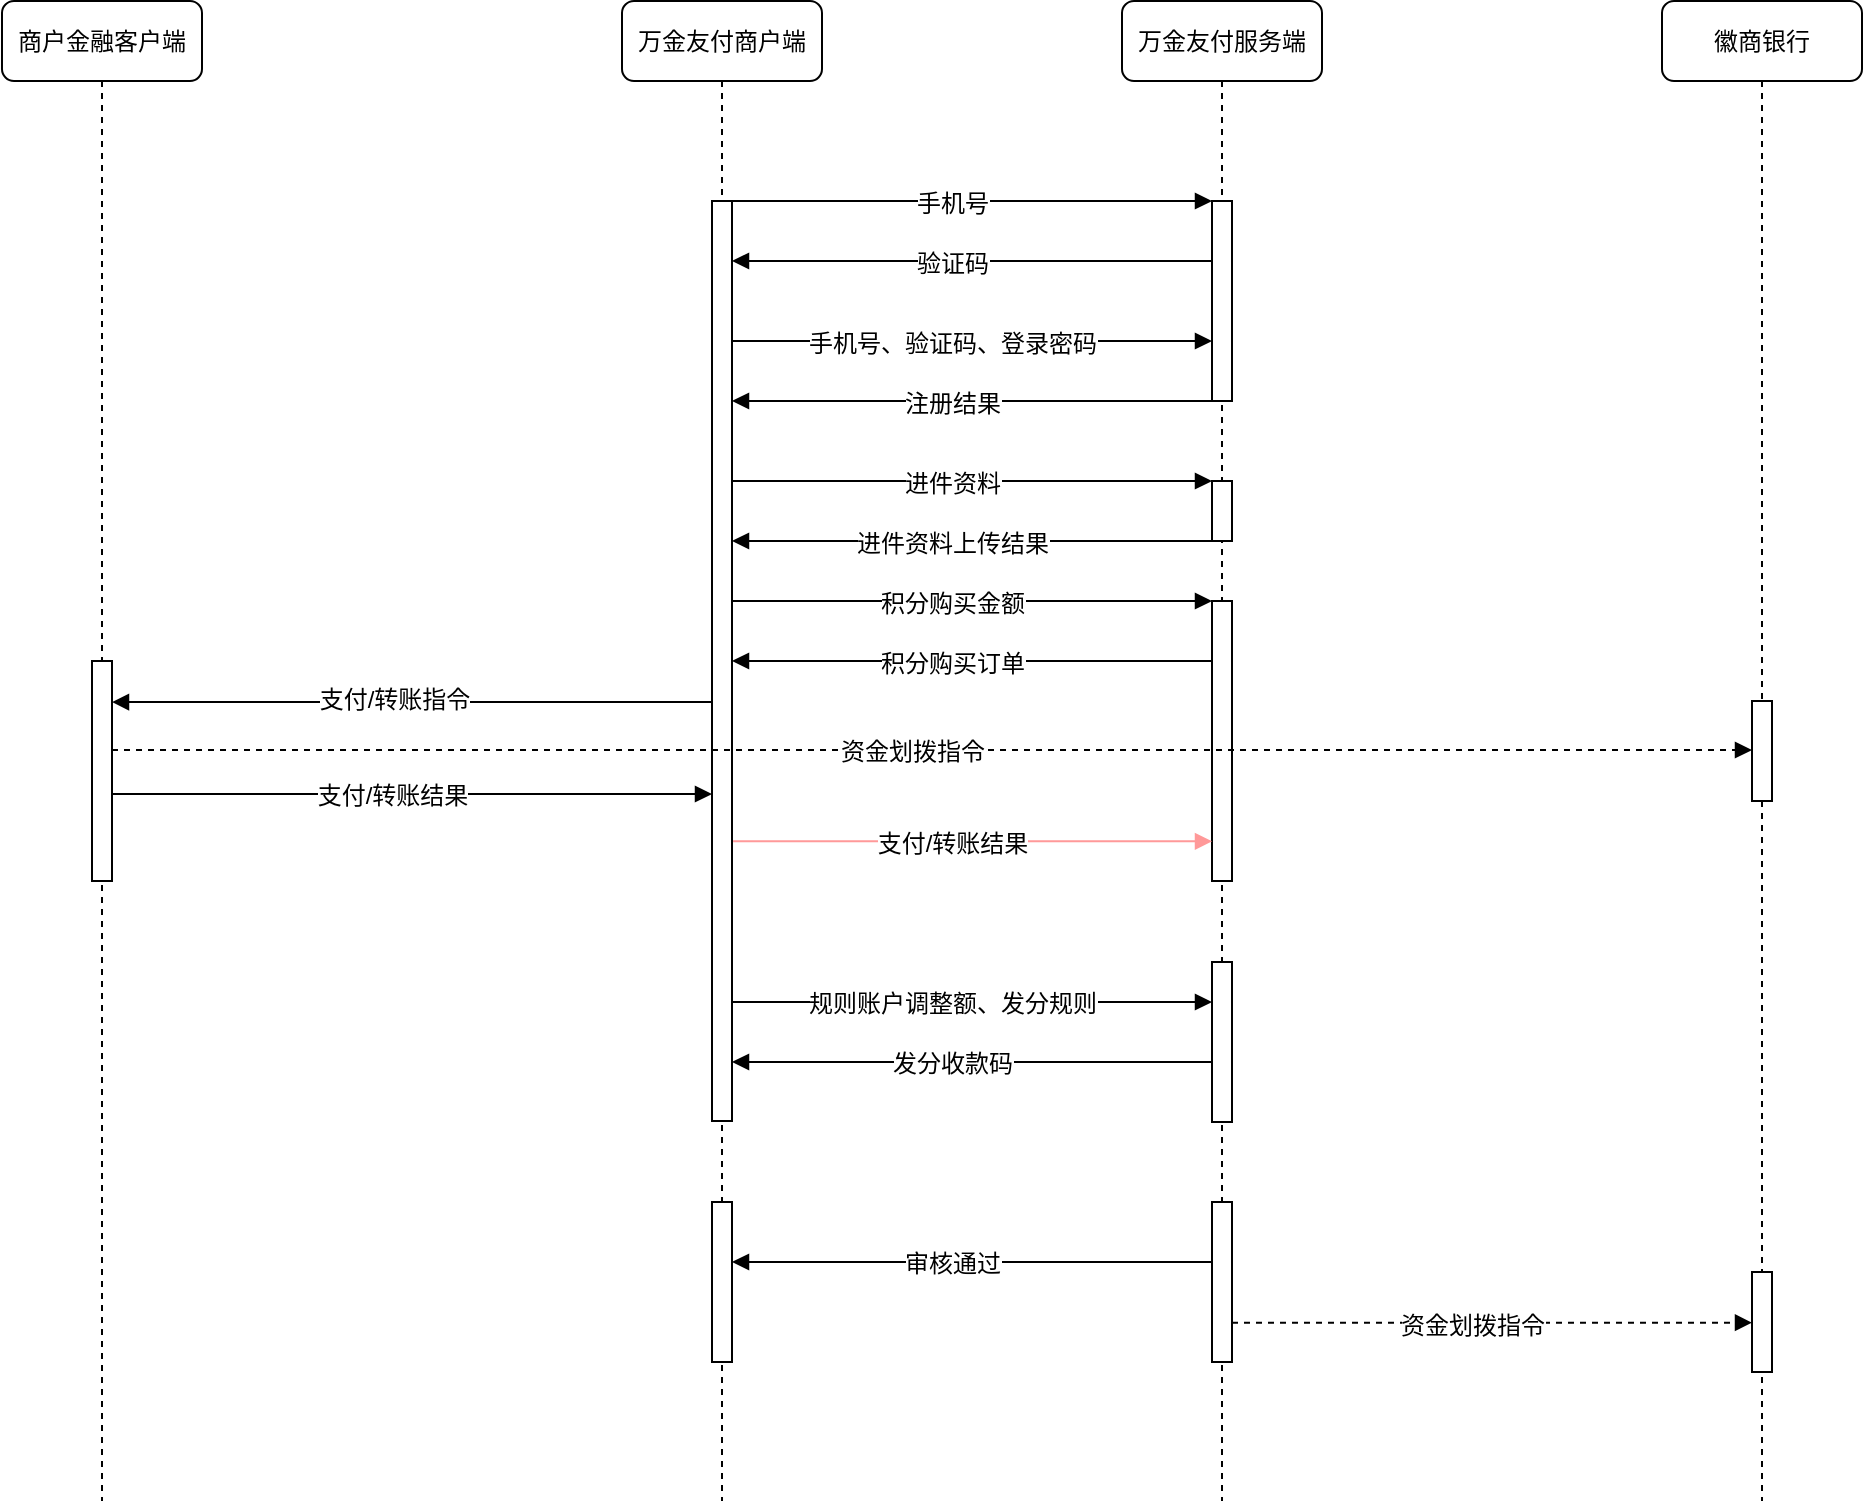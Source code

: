 <mxfile version="12.3.1" type="github" pages="4">
  <diagram name="场景1-商户开通并购分" id="13e1069c-82ec-6db2-03f1-153e76fe0fe0">
    <mxGraphModel dx="981" dy="551" grid="1" gridSize="10" guides="1" tooltips="1" connect="1" arrows="1" fold="1" page="1" pageScale="1" pageWidth="1100" pageHeight="850" background="#ffffff" math="0" shadow="0">
      <root>
        <mxCell id="0"/>
        <mxCell id="1" parent="0"/>
        <mxCell id="j2OvNHGagt8v_oBAiXTB-7" value="" style="html=1;verticalAlign=bottom;endArrow=none;entryX=0;entryY=0;labelBackgroundColor=none;fontFamily=Verdana;fontSize=12;elbow=vertical;startArrow=block;startFill=1;endFill=0;" edge="1" parent="1">
          <mxGeometry relative="1" as="geometry">
            <mxPoint x="475" y="179.5" as="sourcePoint"/>
            <mxPoint x="715" y="179.5" as="targetPoint"/>
          </mxGeometry>
        </mxCell>
        <mxCell id="j2OvNHGagt8v_oBAiXTB-8" value="验证码" style="text;html=1;align=center;verticalAlign=middle;resizable=0;points=[];;labelBackgroundColor=#ffffff;" vertex="1" connectable="0" parent="j2OvNHGagt8v_oBAiXTB-7">
          <mxGeometry y="-10" relative="1" as="geometry">
            <mxPoint x="-10" y="-9" as="offset"/>
          </mxGeometry>
        </mxCell>
        <mxCell id="7baba1c4bc27f4b0-2" value="万金友付服务端" style="shape=umlLifeline;perimeter=lifelinePerimeter;whiteSpace=wrap;html=1;container=1;collapsible=0;recursiveResize=0;outlineConnect=0;rounded=1;shadow=0;comic=0;labelBackgroundColor=none;strokeWidth=1;fontFamily=Verdana;fontSize=12;align=center;" parent="1" vertex="1">
          <mxGeometry x="670" y="49.5" width="100" height="750" as="geometry"/>
        </mxCell>
        <mxCell id="7baba1c4bc27f4b0-10" value="" style="html=1;points=[];perimeter=orthogonalPerimeter;rounded=0;shadow=0;comic=0;labelBackgroundColor=none;strokeWidth=1;fontFamily=Verdana;fontSize=12;align=center;" parent="7baba1c4bc27f4b0-2" vertex="1">
          <mxGeometry x="45" y="100" width="10" height="100" as="geometry"/>
        </mxCell>
        <mxCell id="j2OvNHGagt8v_oBAiXTB-23" value="" style="html=1;points=[];perimeter=orthogonalPerimeter;rounded=0;shadow=0;comic=0;labelBackgroundColor=none;strokeWidth=1;fontFamily=Verdana;fontSize=12;align=center;" vertex="1" parent="7baba1c4bc27f4b0-2">
          <mxGeometry x="45" y="300" width="10" height="140" as="geometry"/>
        </mxCell>
        <mxCell id="j2OvNHGagt8v_oBAiXTB-43" value="" style="html=1;points=[];perimeter=orthogonalPerimeter;rounded=0;shadow=0;comic=0;labelBackgroundColor=none;strokeWidth=1;fontFamily=Verdana;fontSize=12;align=center;" vertex="1" parent="7baba1c4bc27f4b0-2">
          <mxGeometry x="45" y="480.5" width="10" height="80" as="geometry"/>
        </mxCell>
        <mxCell id="7baba1c4bc27f4b0-8" value="万金友付商户端" style="shape=umlLifeline;perimeter=lifelinePerimeter;whiteSpace=wrap;html=1;container=1;collapsible=0;recursiveResize=0;outlineConnect=0;rounded=1;shadow=0;comic=0;labelBackgroundColor=none;strokeWidth=1;fontFamily=Verdana;fontSize=12;align=center;" parent="1" vertex="1">
          <mxGeometry x="420" y="49.5" width="100" height="750" as="geometry"/>
        </mxCell>
        <mxCell id="7baba1c4bc27f4b0-9" value="" style="html=1;points=[];perimeter=orthogonalPerimeter;rounded=0;shadow=0;comic=0;labelBackgroundColor=none;strokeWidth=1;fontFamily=Verdana;fontSize=12;align=center;" parent="7baba1c4bc27f4b0-8" vertex="1">
          <mxGeometry x="45" y="100" width="10" height="460" as="geometry"/>
        </mxCell>
        <mxCell id="7baba1c4bc27f4b0-11" value="" style="html=1;verticalAlign=bottom;endArrow=block;entryX=0;entryY=0;labelBackgroundColor=none;fontFamily=Verdana;fontSize=12;elbow=vertical;" parent="1" source="7baba1c4bc27f4b0-9" target="7baba1c4bc27f4b0-10" edge="1">
          <mxGeometry relative="1" as="geometry">
            <mxPoint x="540" y="159.5" as="sourcePoint"/>
          </mxGeometry>
        </mxCell>
        <mxCell id="j2OvNHGagt8v_oBAiXTB-1" value="手机号" style="text;html=1;align=center;verticalAlign=middle;resizable=0;points=[];;labelBackgroundColor=#ffffff;" vertex="1" connectable="0" parent="7baba1c4bc27f4b0-11">
          <mxGeometry y="-10" relative="1" as="geometry">
            <mxPoint x="-10" y="-9" as="offset"/>
          </mxGeometry>
        </mxCell>
        <mxCell id="j2OvNHGagt8v_oBAiXTB-10" value="" style="html=1;verticalAlign=bottom;endArrow=none;entryX=0;entryY=0;labelBackgroundColor=none;fontFamily=Verdana;fontSize=12;elbow=vertical;startArrow=block;startFill=1;endFill=0;" edge="1" parent="1">
          <mxGeometry relative="1" as="geometry">
            <mxPoint x="475" y="249.5" as="sourcePoint"/>
            <mxPoint x="715" y="249.5" as="targetPoint"/>
          </mxGeometry>
        </mxCell>
        <mxCell id="j2OvNHGagt8v_oBAiXTB-11" value="注册结果" style="text;html=1;align=center;verticalAlign=middle;resizable=0;points=[];;labelBackgroundColor=#ffffff;" vertex="1" connectable="0" parent="j2OvNHGagt8v_oBAiXTB-10">
          <mxGeometry y="-10" relative="1" as="geometry">
            <mxPoint x="-10" y="-9" as="offset"/>
          </mxGeometry>
        </mxCell>
        <mxCell id="j2OvNHGagt8v_oBAiXTB-12" value="" style="html=1;verticalAlign=bottom;endArrow=block;entryX=0;entryY=0;labelBackgroundColor=none;fontFamily=Verdana;fontSize=12;elbow=vertical;" edge="1" parent="1">
          <mxGeometry relative="1" as="geometry">
            <mxPoint x="475" y="219.5" as="sourcePoint"/>
            <mxPoint x="715" y="219.5" as="targetPoint"/>
          </mxGeometry>
        </mxCell>
        <mxCell id="j2OvNHGagt8v_oBAiXTB-13" value="手机号、验证码、登录密码" style="text;html=1;align=center;verticalAlign=middle;resizable=0;points=[];;labelBackgroundColor=#ffffff;" vertex="1" connectable="0" parent="j2OvNHGagt8v_oBAiXTB-12">
          <mxGeometry y="-10" relative="1" as="geometry">
            <mxPoint x="-10" y="-9" as="offset"/>
          </mxGeometry>
        </mxCell>
        <mxCell id="j2OvNHGagt8v_oBAiXTB-15" value="" style="html=1;points=[];perimeter=orthogonalPerimeter;rounded=0;shadow=0;comic=0;labelBackgroundColor=none;strokeWidth=1;fontFamily=Verdana;fontSize=12;align=center;" vertex="1" parent="1">
          <mxGeometry x="715" y="289.5" width="10" height="30" as="geometry"/>
        </mxCell>
        <mxCell id="j2OvNHGagt8v_oBAiXTB-18" value="" style="html=1;verticalAlign=bottom;endArrow=none;entryX=0;entryY=0;labelBackgroundColor=none;fontFamily=Verdana;fontSize=12;elbow=vertical;startArrow=block;startFill=1;endFill=0;" edge="1" parent="1">
          <mxGeometry relative="1" as="geometry">
            <mxPoint x="475" y="319.5" as="sourcePoint"/>
            <mxPoint x="715" y="319.5" as="targetPoint"/>
          </mxGeometry>
        </mxCell>
        <mxCell id="j2OvNHGagt8v_oBAiXTB-19" value="进件资料上传结果" style="text;html=1;align=center;verticalAlign=middle;resizable=0;points=[];;labelBackgroundColor=#ffffff;" vertex="1" connectable="0" parent="j2OvNHGagt8v_oBAiXTB-18">
          <mxGeometry y="-10" relative="1" as="geometry">
            <mxPoint x="-10" y="-9" as="offset"/>
          </mxGeometry>
        </mxCell>
        <mxCell id="j2OvNHGagt8v_oBAiXTB-21" value="" style="html=1;verticalAlign=bottom;endArrow=block;entryX=0;entryY=0;labelBackgroundColor=none;fontFamily=Verdana;fontSize=12;elbow=vertical;" edge="1" parent="1">
          <mxGeometry relative="1" as="geometry">
            <mxPoint x="475" y="289.5" as="sourcePoint"/>
            <mxPoint x="715" y="289.5" as="targetPoint"/>
          </mxGeometry>
        </mxCell>
        <mxCell id="j2OvNHGagt8v_oBAiXTB-22" value="进件资料" style="text;html=1;align=center;verticalAlign=middle;resizable=0;points=[];;labelBackgroundColor=#ffffff;" vertex="1" connectable="0" parent="j2OvNHGagt8v_oBAiXTB-21">
          <mxGeometry y="-10" relative="1" as="geometry">
            <mxPoint x="-10" y="-9" as="offset"/>
          </mxGeometry>
        </mxCell>
        <mxCell id="j2OvNHGagt8v_oBAiXTB-24" value="" style="html=1;verticalAlign=bottom;endArrow=block;entryX=0;entryY=0;labelBackgroundColor=none;fontFamily=Verdana;fontSize=12;elbow=vertical;" edge="1" parent="1">
          <mxGeometry relative="1" as="geometry">
            <mxPoint x="475" y="349.5" as="sourcePoint"/>
            <mxPoint x="715" y="349.5" as="targetPoint"/>
          </mxGeometry>
        </mxCell>
        <mxCell id="j2OvNHGagt8v_oBAiXTB-25" value="积分购买金额" style="text;html=1;align=center;verticalAlign=middle;resizable=0;points=[];;labelBackgroundColor=#ffffff;" vertex="1" connectable="0" parent="j2OvNHGagt8v_oBAiXTB-24">
          <mxGeometry y="-10" relative="1" as="geometry">
            <mxPoint x="-10" y="-9" as="offset"/>
          </mxGeometry>
        </mxCell>
        <mxCell id="j2OvNHGagt8v_oBAiXTB-26" value="徽商银行" style="shape=umlLifeline;perimeter=lifelinePerimeter;whiteSpace=wrap;html=1;container=1;collapsible=0;recursiveResize=0;outlineConnect=0;rounded=1;shadow=0;comic=0;labelBackgroundColor=none;strokeWidth=1;fontFamily=Verdana;fontSize=12;align=center;" vertex="1" parent="1">
          <mxGeometry x="940" y="49.5" width="100" height="750" as="geometry"/>
        </mxCell>
        <mxCell id="j2OvNHGagt8v_oBAiXTB-27" value="" style="html=1;points=[];perimeter=orthogonalPerimeter;rounded=0;shadow=0;comic=0;labelBackgroundColor=none;strokeWidth=1;fontFamily=Verdana;fontSize=12;align=center;" vertex="1" parent="j2OvNHGagt8v_oBAiXTB-26">
          <mxGeometry x="45" y="350" width="10" height="50" as="geometry"/>
        </mxCell>
        <mxCell id="j2OvNHGagt8v_oBAiXTB-60" value="" style="html=1;points=[];perimeter=orthogonalPerimeter;rounded=0;shadow=0;comic=0;labelBackgroundColor=none;strokeWidth=1;fontFamily=Verdana;fontSize=12;align=center;" vertex="1" parent="j2OvNHGagt8v_oBAiXTB-26">
          <mxGeometry x="45" y="635.5" width="10" height="50" as="geometry"/>
        </mxCell>
        <mxCell id="j2OvNHGagt8v_oBAiXTB-29" value="商户金融客户端" style="shape=umlLifeline;perimeter=lifelinePerimeter;whiteSpace=wrap;html=1;container=1;collapsible=0;recursiveResize=0;outlineConnect=0;rounded=1;shadow=0;comic=0;labelBackgroundColor=none;strokeWidth=1;fontFamily=Verdana;fontSize=12;align=center;" vertex="1" parent="1">
          <mxGeometry x="110" y="49.5" width="100" height="750" as="geometry"/>
        </mxCell>
        <mxCell id="j2OvNHGagt8v_oBAiXTB-30" value="" style="html=1;points=[];perimeter=orthogonalPerimeter;rounded=0;shadow=0;comic=0;labelBackgroundColor=none;strokeWidth=1;fontFamily=Verdana;fontSize=12;align=center;" vertex="1" parent="j2OvNHGagt8v_oBAiXTB-29">
          <mxGeometry x="45" y="330" width="10" height="110" as="geometry"/>
        </mxCell>
        <mxCell id="j2OvNHGagt8v_oBAiXTB-31" value="" style="html=1;verticalAlign=bottom;endArrow=none;entryX=0;entryY=0;labelBackgroundColor=none;fontFamily=Verdana;fontSize=12;elbow=vertical;startArrow=block;startFill=1;endFill=0;" edge="1" parent="1">
          <mxGeometry relative="1" as="geometry">
            <mxPoint x="475" y="379.5" as="sourcePoint"/>
            <mxPoint x="715" y="379.5" as="targetPoint"/>
          </mxGeometry>
        </mxCell>
        <mxCell id="j2OvNHGagt8v_oBAiXTB-32" value="积分购买订单" style="text;html=1;align=center;verticalAlign=middle;resizable=0;points=[];;labelBackgroundColor=#ffffff;" vertex="1" connectable="0" parent="j2OvNHGagt8v_oBAiXTB-31">
          <mxGeometry y="-10" relative="1" as="geometry">
            <mxPoint x="-10" y="-9" as="offset"/>
          </mxGeometry>
        </mxCell>
        <mxCell id="j2OvNHGagt8v_oBAiXTB-33" value="" style="html=1;verticalAlign=bottom;endArrow=block;labelBackgroundColor=none;fontFamily=Verdana;fontSize=12;elbow=vertical;exitX=0.033;exitY=0.586;exitDx=0;exitDy=0;exitPerimeter=0;" edge="1" parent="1">
          <mxGeometry relative="1" as="geometry">
            <mxPoint x="465.33" y="400.06" as="sourcePoint"/>
            <mxPoint x="165" y="400.06" as="targetPoint"/>
          </mxGeometry>
        </mxCell>
        <mxCell id="j2OvNHGagt8v_oBAiXTB-34" value="支付/转账指令" style="text;html=1;align=center;verticalAlign=middle;resizable=0;points=[];;labelBackgroundColor=#ffffff;" vertex="1" connectable="0" parent="j2OvNHGagt8v_oBAiXTB-33">
          <mxGeometry y="-10" relative="1" as="geometry">
            <mxPoint x="-10" y="9" as="offset"/>
          </mxGeometry>
        </mxCell>
        <mxCell id="j2OvNHGagt8v_oBAiXTB-37" value="" style="html=1;verticalAlign=bottom;endArrow=block;labelBackgroundColor=none;fontFamily=Verdana;fontSize=12;elbow=vertical;" edge="1" parent="1">
          <mxGeometry relative="1" as="geometry">
            <mxPoint x="165" y="446" as="sourcePoint"/>
            <mxPoint x="465" y="446" as="targetPoint"/>
          </mxGeometry>
        </mxCell>
        <mxCell id="j2OvNHGagt8v_oBAiXTB-38" value="支付/转账结果" style="text;html=1;align=center;verticalAlign=middle;resizable=0;points=[];;labelBackgroundColor=#ffffff;" vertex="1" connectable="0" parent="j2OvNHGagt8v_oBAiXTB-37">
          <mxGeometry y="-10" relative="1" as="geometry">
            <mxPoint x="-10" y="-9" as="offset"/>
          </mxGeometry>
        </mxCell>
        <mxCell id="j2OvNHGagt8v_oBAiXTB-41" value="" style="html=1;verticalAlign=bottom;endArrow=block;labelBackgroundColor=none;fontFamily=Verdana;fontSize=12;elbow=vertical;dashed=1;" edge="1" parent="1">
          <mxGeometry relative="1" as="geometry">
            <mxPoint x="165" y="424" as="sourcePoint"/>
            <mxPoint x="985" y="424" as="targetPoint"/>
          </mxGeometry>
        </mxCell>
        <mxCell id="j2OvNHGagt8v_oBAiXTB-42" value="资金划拨指令" style="text;html=1;align=center;verticalAlign=middle;resizable=0;points=[];;labelBackgroundColor=#ffffff;" vertex="1" connectable="0" parent="j2OvNHGagt8v_oBAiXTB-41">
          <mxGeometry y="-10" relative="1" as="geometry">
            <mxPoint x="-10" y="-9" as="offset"/>
          </mxGeometry>
        </mxCell>
        <mxCell id="j2OvNHGagt8v_oBAiXTB-46" value="" style="html=1;verticalAlign=bottom;endArrow=block;entryX=0;entryY=0;labelBackgroundColor=none;fontFamily=Verdana;fontSize=12;elbow=vertical;" edge="1" parent="1">
          <mxGeometry relative="1" as="geometry">
            <mxPoint x="475" y="550" as="sourcePoint"/>
            <mxPoint x="715" y="550" as="targetPoint"/>
          </mxGeometry>
        </mxCell>
        <mxCell id="j2OvNHGagt8v_oBAiXTB-47" value="规则账户调整额、发分规则" style="text;html=1;align=center;verticalAlign=middle;resizable=0;points=[];;labelBackgroundColor=#ffffff;" vertex="1" connectable="0" parent="j2OvNHGagt8v_oBAiXTB-46">
          <mxGeometry y="-10" relative="1" as="geometry">
            <mxPoint x="-10" y="-9" as="offset"/>
          </mxGeometry>
        </mxCell>
        <mxCell id="j2OvNHGagt8v_oBAiXTB-50" value="" style="html=1;verticalAlign=bottom;endArrow=none;entryX=0;entryY=0;labelBackgroundColor=none;fontFamily=Verdana;fontSize=12;elbow=vertical;startArrow=block;startFill=1;endFill=0;" edge="1" parent="1">
          <mxGeometry relative="1" as="geometry">
            <mxPoint x="475" y="580" as="sourcePoint"/>
            <mxPoint x="715" y="580" as="targetPoint"/>
          </mxGeometry>
        </mxCell>
        <mxCell id="j2OvNHGagt8v_oBAiXTB-51" value="发分收款码" style="text;html=1;align=center;verticalAlign=middle;resizable=0;points=[];;labelBackgroundColor=#ffffff;" vertex="1" connectable="0" parent="j2OvNHGagt8v_oBAiXTB-50">
          <mxGeometry y="-10" relative="1" as="geometry">
            <mxPoint x="-10" y="-9" as="offset"/>
          </mxGeometry>
        </mxCell>
        <mxCell id="j2OvNHGagt8v_oBAiXTB-52" value="" style="html=1;points=[];perimeter=orthogonalPerimeter;rounded=0;shadow=0;comic=0;labelBackgroundColor=none;strokeWidth=1;fontFamily=Verdana;fontSize=12;align=center;" vertex="1" parent="1">
          <mxGeometry x="715" y="650" width="10" height="80" as="geometry"/>
        </mxCell>
        <mxCell id="j2OvNHGagt8v_oBAiXTB-53" value="" style="html=1;points=[];perimeter=orthogonalPerimeter;rounded=0;shadow=0;comic=0;labelBackgroundColor=none;strokeWidth=1;fontFamily=Verdana;fontSize=12;align=center;" vertex="1" parent="1">
          <mxGeometry x="465" y="650" width="10" height="80" as="geometry"/>
        </mxCell>
        <mxCell id="j2OvNHGagt8v_oBAiXTB-54" value="" style="html=1;verticalAlign=bottom;endArrow=none;entryX=0;entryY=0;labelBackgroundColor=none;fontFamily=Verdana;fontSize=12;elbow=vertical;startArrow=block;startFill=1;endFill=0;" edge="1" parent="1">
          <mxGeometry relative="1" as="geometry">
            <mxPoint x="475" y="680" as="sourcePoint"/>
            <mxPoint x="715" y="680" as="targetPoint"/>
          </mxGeometry>
        </mxCell>
        <mxCell id="j2OvNHGagt8v_oBAiXTB-55" value="审核通过" style="text;html=1;align=center;verticalAlign=middle;resizable=0;points=[];;labelBackgroundColor=#ffffff;" vertex="1" connectable="0" parent="j2OvNHGagt8v_oBAiXTB-54">
          <mxGeometry y="-10" relative="1" as="geometry">
            <mxPoint x="-10" y="-9" as="offset"/>
          </mxGeometry>
        </mxCell>
        <mxCell id="j2OvNHGagt8v_oBAiXTB-58" value="" style="html=1;verticalAlign=bottom;endArrow=block;labelBackgroundColor=none;fontFamily=Verdana;fontSize=12;elbow=vertical;dashed=1;exitX=1;exitY=0.754;exitDx=0;exitDy=0;exitPerimeter=0;" edge="1" parent="1" source="j2OvNHGagt8v_oBAiXTB-52" target="j2OvNHGagt8v_oBAiXTB-60">
          <mxGeometry relative="1" as="geometry">
            <mxPoint x="740" y="710" as="sourcePoint"/>
            <mxPoint x="980" y="708" as="targetPoint"/>
          </mxGeometry>
        </mxCell>
        <mxCell id="j2OvNHGagt8v_oBAiXTB-59" value="资金划拨指令" style="text;html=1;align=center;verticalAlign=middle;resizable=0;points=[];;labelBackgroundColor=#ffffff;" vertex="1" connectable="0" parent="j2OvNHGagt8v_oBAiXTB-58">
          <mxGeometry y="-10" relative="1" as="geometry">
            <mxPoint x="-10" y="-9" as="offset"/>
          </mxGeometry>
        </mxCell>
        <mxCell id="OCkX2_jEZydKeDyGoaCA-1" value="" style="html=1;verticalAlign=bottom;endArrow=block;labelBackgroundColor=none;fontFamily=Verdana;fontSize=12;elbow=vertical;exitX=1.055;exitY=0.696;exitDx=0;exitDy=0;exitPerimeter=0;strokeColor=#FF9999;" edge="1" parent="1" source="7baba1c4bc27f4b0-9" target="j2OvNHGagt8v_oBAiXTB-23">
          <mxGeometry relative="1" as="geometry">
            <mxPoint x="480" y="470" as="sourcePoint"/>
            <mxPoint x="710" y="470" as="targetPoint"/>
          </mxGeometry>
        </mxCell>
        <mxCell id="OCkX2_jEZydKeDyGoaCA-2" value="支付/转账结果" style="text;html=1;align=center;verticalAlign=middle;resizable=0;points=[];;labelBackgroundColor=#ffffff;" vertex="1" connectable="0" parent="OCkX2_jEZydKeDyGoaCA-1">
          <mxGeometry y="-10" relative="1" as="geometry">
            <mxPoint x="-10" y="-9" as="offset"/>
          </mxGeometry>
        </mxCell>
      </root>
    </mxGraphModel>
  </diagram>
  <diagram id="67HozwTrowGF9J8chNFi" name="场景2-非万金友会员支付">
    <mxGraphModel dx="2500" dy="940" grid="1" gridSize="10" guides="1" tooltips="1" connect="1" arrows="1" fold="1" page="1" pageScale="1" pageWidth="827" pageHeight="1169" math="0" shadow="0">
      <root>
        <mxCell id="POtOXzE_D4GUK6vgggto-0"/>
        <mxCell id="POtOXzE_D4GUK6vgggto-1" parent="POtOXzE_D4GUK6vgggto-0"/>
        <mxCell id="W_6jnHVBBPaOy01iMl-A-6" value="万金友付服务端" style="shape=umlLifeline;perimeter=lifelinePerimeter;whiteSpace=wrap;html=1;container=1;collapsible=0;recursiveResize=0;outlineConnect=0;rounded=1;shadow=0;comic=0;labelBackgroundColor=none;strokeWidth=1;fontFamily=Verdana;fontSize=12;align=center;" vertex="1" parent="POtOXzE_D4GUK6vgggto-1">
          <mxGeometry x="30" y="49.5" width="100" height="750" as="geometry"/>
        </mxCell>
        <mxCell id="W_6jnHVBBPaOy01iMl-A-7" value="" style="html=1;points=[];perimeter=orthogonalPerimeter;rounded=0;shadow=0;comic=0;labelBackgroundColor=none;strokeWidth=1;fontFamily=Verdana;fontSize=12;align=center;" vertex="1" parent="W_6jnHVBBPaOy01iMl-A-6">
          <mxGeometry x="45" y="70.5" width="10" height="70" as="geometry"/>
        </mxCell>
        <mxCell id="W_6jnHVBBPaOy01iMl-A-58" value="" style="html=1;points=[];perimeter=orthogonalPerimeter;rounded=0;shadow=0;comic=0;labelBackgroundColor=none;strokeWidth=1;fontFamily=Verdana;fontSize=12;align=center;" vertex="1" parent="W_6jnHVBBPaOy01iMl-A-6">
          <mxGeometry x="45" y="160.5" width="10" height="90" as="geometry"/>
        </mxCell>
        <mxCell id="W_6jnHVBBPaOy01iMl-A-73" value="" style="html=1;points=[];perimeter=orthogonalPerimeter;rounded=0;shadow=0;comic=0;labelBackgroundColor=none;strokeWidth=1;fontFamily=Verdana;fontSize=12;align=center;" vertex="1" parent="W_6jnHVBBPaOy01iMl-A-6">
          <mxGeometry x="45" y="471" width="10" height="199" as="geometry"/>
        </mxCell>
        <mxCell id="W_6jnHVBBPaOy01iMl-A-21" value="微信服务端" style="shape=umlLifeline;perimeter=lifelinePerimeter;whiteSpace=wrap;html=1;container=1;collapsible=0;recursiveResize=0;outlineConnect=0;rounded=1;shadow=0;comic=0;labelBackgroundColor=none;strokeWidth=1;fontFamily=Verdana;fontSize=12;align=center;" vertex="1" parent="POtOXzE_D4GUK6vgggto-1">
          <mxGeometry x="640" y="49.5" width="100" height="750" as="geometry"/>
        </mxCell>
        <mxCell id="W_6jnHVBBPaOy01iMl-A-47" value="" style="html=1;points=[];perimeter=orthogonalPerimeter;rounded=0;shadow=0;comic=0;labelBackgroundColor=none;strokeWidth=1;fontFamily=Verdana;fontSize=12;align=center;" vertex="1" parent="W_6jnHVBBPaOy01iMl-A-21">
          <mxGeometry x="45" y="100" width="10" height="70" as="geometry"/>
        </mxCell>
        <mxCell id="W_6jnHVBBPaOy01iMl-A-64" value="" style="html=1;points=[];perimeter=orthogonalPerimeter;rounded=0;shadow=0;comic=0;labelBackgroundColor=none;strokeWidth=1;fontFamily=Verdana;fontSize=12;align=center;" vertex="1" parent="W_6jnHVBBPaOy01iMl-A-21">
          <mxGeometry x="45" y="340" width="10" height="170" as="geometry"/>
        </mxCell>
        <mxCell id="W_6jnHVBBPaOy01iMl-A-24" value="微信客户端" style="shape=umlLifeline;perimeter=lifelinePerimeter;whiteSpace=wrap;html=1;container=1;collapsible=0;recursiveResize=0;outlineConnect=0;rounded=1;shadow=0;comic=0;labelBackgroundColor=none;strokeWidth=1;fontFamily=Verdana;fontSize=12;align=center;" vertex="1" parent="POtOXzE_D4GUK6vgggto-1">
          <mxGeometry x="-190" y="49.5" width="100" height="750" as="geometry"/>
        </mxCell>
        <mxCell id="W_6jnHVBBPaOy01iMl-A-25" value="" style="html=1;points=[];perimeter=orthogonalPerimeter;rounded=0;shadow=0;comic=0;labelBackgroundColor=none;strokeWidth=1;fontFamily=Verdana;fontSize=12;align=center;" vertex="1" parent="W_6jnHVBBPaOy01iMl-A-24">
          <mxGeometry x="45" y="140.5" width="10" height="79" as="geometry"/>
        </mxCell>
        <mxCell id="W_6jnHVBBPaOy01iMl-A-63" value="" style="html=1;points=[];perimeter=orthogonalPerimeter;rounded=0;shadow=0;comic=0;labelBackgroundColor=none;strokeWidth=1;fontFamily=Verdana;fontSize=12;align=center;" vertex="1" parent="W_6jnHVBBPaOy01iMl-A-24">
          <mxGeometry x="45" y="341" width="10" height="129" as="geometry"/>
        </mxCell>
        <mxCell id="W_6jnHVBBPaOy01iMl-A-28" value="" style="html=1;verticalAlign=bottom;endArrow=block;labelBackgroundColor=none;fontFamily=Verdana;fontSize=12;elbow=vertical;exitX=1.059;exitY=0.094;exitDx=0;exitDy=0;exitPerimeter=0;" edge="1" parent="POtOXzE_D4GUK6vgggto-1" source="GIU8r86tIvMhfs9YMdke-12" target="W_6jnHVBBPaOy01iMl-A-25">
          <mxGeometry relative="1" as="geometry">
            <mxPoint x="-330" y="210" as="sourcePoint"/>
            <mxPoint x="-20" y="210" as="targetPoint"/>
          </mxGeometry>
        </mxCell>
        <mxCell id="W_6jnHVBBPaOy01iMl-A-29" value="扫描发分收款码&lt;br&gt;在微信浏览器打开支付页面" style="text;html=1;align=center;verticalAlign=middle;resizable=0;points=[];;labelBackgroundColor=#ffffff;" vertex="1" connectable="0" parent="W_6jnHVBBPaOy01iMl-A-28">
          <mxGeometry y="-10" relative="1" as="geometry">
            <mxPoint x="4.5" y="-12" as="offset"/>
          </mxGeometry>
        </mxCell>
        <mxCell id="W_6jnHVBBPaOy01iMl-A-30" value="" style="html=1;verticalAlign=bottom;endArrow=block;labelBackgroundColor=none;fontFamily=Verdana;fontSize=12;elbow=vertical;" edge="1" parent="POtOXzE_D4GUK6vgggto-1" target="W_6jnHVBBPaOy01iMl-A-58">
          <mxGeometry relative="1" as="geometry">
            <mxPoint x="420" y="285" as="sourcePoint"/>
            <mxPoint x="114" y="285" as="targetPoint"/>
          </mxGeometry>
        </mxCell>
        <mxCell id="W_6jnHVBBPaOy01iMl-A-31" value="OpenId /&amp;nbsp;社区码" style="text;html=1;align=center;verticalAlign=middle;resizable=0;points=[];;labelBackgroundColor=#ffffff;" vertex="1" connectable="0" parent="W_6jnHVBBPaOy01iMl-A-30">
          <mxGeometry y="-10" relative="1" as="geometry">
            <mxPoint x="-7" y="5" as="offset"/>
          </mxGeometry>
        </mxCell>
        <mxCell id="W_6jnHVBBPaOy01iMl-A-59" value="" style="html=1;verticalAlign=bottom;endArrow=block;labelBackgroundColor=none;fontFamily=Verdana;fontSize=12;elbow=vertical;entryX=0.92;entryY=0.017;entryDx=0;entryDy=0;entryPerimeter=0;" edge="1" parent="POtOXzE_D4GUK6vgggto-1" source="W_6jnHVBBPaOy01iMl-A-7" target="GIU8r86tIvMhfs9YMdke-12">
          <mxGeometry relative="1" as="geometry">
            <mxPoint x="70" y="160" as="sourcePoint"/>
            <mxPoint x="-330" y="160" as="targetPoint"/>
          </mxGeometry>
        </mxCell>
        <mxCell id="W_6jnHVBBPaOy01iMl-A-60" value="生成商户收款码，商户展示给用户" style="text;html=1;align=center;verticalAlign=middle;resizable=0;points=[];;labelBackgroundColor=#ffffff;" vertex="1" connectable="0" parent="W_6jnHVBBPaOy01iMl-A-59">
          <mxGeometry y="-10" relative="1" as="geometry">
            <mxPoint x="-10" y="9" as="offset"/>
          </mxGeometry>
        </mxCell>
        <mxCell id="W_6jnHVBBPaOy01iMl-A-65" value="" style="html=1;verticalAlign=bottom;endArrow=block;labelBackgroundColor=none;fontFamily=Verdana;fontSize=12;elbow=vertical;" edge="1" parent="POtOXzE_D4GUK6vgggto-1">
          <mxGeometry relative="1" as="geometry">
            <mxPoint x="470" y="410" as="sourcePoint"/>
            <mxPoint x="720" y="410" as="targetPoint"/>
          </mxGeometry>
        </mxCell>
        <mxCell id="W_6jnHVBBPaOy01iMl-A-66" value="请求支付" style="text;html=1;align=center;verticalAlign=middle;resizable=0;points=[];;labelBackgroundColor=#ffffff;" vertex="1" connectable="0" parent="W_6jnHVBBPaOy01iMl-A-65">
          <mxGeometry y="-10" relative="1" as="geometry">
            <mxPoint x="-10" y="-10" as="offset"/>
          </mxGeometry>
        </mxCell>
        <mxCell id="W_6jnHVBBPaOy01iMl-A-67" value="" style="html=1;verticalAlign=bottom;endArrow=block;labelBackgroundColor=none;fontFamily=Verdana;fontSize=12;elbow=vertical;" edge="1" parent="POtOXzE_D4GUK6vgggto-1">
          <mxGeometry relative="1" as="geometry">
            <mxPoint x="718" y="500" as="sourcePoint"/>
            <mxPoint x="420" y="500" as="targetPoint"/>
          </mxGeometry>
        </mxCell>
        <mxCell id="W_6jnHVBBPaOy01iMl-A-68" value="微信支付结果" style="text;html=1;align=center;verticalAlign=middle;resizable=0;points=[];;labelBackgroundColor=#ffffff;" vertex="1" connectable="0" parent="W_6jnHVBBPaOy01iMl-A-67">
          <mxGeometry y="-10" relative="1" as="geometry">
            <mxPoint x="-9" y="10" as="offset"/>
          </mxGeometry>
        </mxCell>
        <mxCell id="W_6jnHVBBPaOy01iMl-A-69" value="" style="html=1;verticalAlign=bottom;endArrow=block;labelBackgroundColor=none;fontFamily=Verdana;fontSize=12;elbow=vertical;" edge="1" parent="POtOXzE_D4GUK6vgggto-1">
          <mxGeometry relative="1" as="geometry">
            <mxPoint x="718" y="440" as="sourcePoint"/>
            <mxPoint x="420" y="440" as="targetPoint"/>
          </mxGeometry>
        </mxCell>
        <mxCell id="W_6jnHVBBPaOy01iMl-A-70" value="请求支付授权" style="text;html=1;align=center;verticalAlign=middle;resizable=0;points=[];;labelBackgroundColor=#ffffff;" vertex="1" connectable="0" parent="W_6jnHVBBPaOy01iMl-A-69">
          <mxGeometry y="-10" relative="1" as="geometry">
            <mxPoint x="-9" y="10" as="offset"/>
          </mxGeometry>
        </mxCell>
        <mxCell id="W_6jnHVBBPaOy01iMl-A-71" value="" style="html=1;verticalAlign=bottom;endArrow=block;labelBackgroundColor=none;fontFamily=Verdana;fontSize=12;elbow=vertical;" edge="1" parent="POtOXzE_D4GUK6vgggto-1">
          <mxGeometry relative="1" as="geometry">
            <mxPoint x="419.929" y="470" as="sourcePoint"/>
            <mxPoint x="720" y="470" as="targetPoint"/>
          </mxGeometry>
        </mxCell>
        <mxCell id="W_6jnHVBBPaOy01iMl-A-72" value="授权返回" style="text;html=1;align=center;verticalAlign=middle;resizable=0;points=[];;labelBackgroundColor=#ffffff;" vertex="1" connectable="0" parent="W_6jnHVBBPaOy01iMl-A-71">
          <mxGeometry y="-10" relative="1" as="geometry">
            <mxPoint x="-10" y="-10" as="offset"/>
          </mxGeometry>
        </mxCell>
        <mxCell id="W_6jnHVBBPaOy01iMl-A-74" value="" style="html=1;verticalAlign=bottom;endArrow=block;labelBackgroundColor=none;fontFamily=Verdana;fontSize=12;elbow=vertical;" edge="1" parent="POtOXzE_D4GUK6vgggto-1" target="W_6jnHVBBPaOy01iMl-A-73">
          <mxGeometry relative="1" as="geometry">
            <mxPoint x="718" y="539.5" as="sourcePoint"/>
            <mxPoint x="420" y="539.5" as="targetPoint"/>
          </mxGeometry>
        </mxCell>
        <mxCell id="W_6jnHVBBPaOy01iMl-A-75" value="微信支付结果" style="text;html=1;align=center;verticalAlign=middle;resizable=0;points=[];;labelBackgroundColor=#ffffff;" vertex="1" connectable="0" parent="W_6jnHVBBPaOy01iMl-A-74">
          <mxGeometry y="-10" relative="1" as="geometry">
            <mxPoint x="-9" y="10" as="offset"/>
          </mxGeometry>
        </mxCell>
        <mxCell id="W_6jnHVBBPaOy01iMl-A-76" value="" style="html=1;verticalAlign=bottom;endArrow=block;labelBackgroundColor=none;fontFamily=Verdana;fontSize=12;elbow=vertical;" edge="1" parent="POtOXzE_D4GUK6vgggto-1" source="W_6jnHVBBPaOy01iMl-A-80">
          <mxGeometry relative="1" as="geometry">
            <mxPoint x="718" y="584" as="sourcePoint"/>
            <mxPoint x="115" y="584" as="targetPoint"/>
          </mxGeometry>
        </mxCell>
        <mxCell id="W_6jnHVBBPaOy01iMl-A-77" value="请求平台支付结果" style="text;html=1;align=center;verticalAlign=middle;resizable=0;points=[];;labelBackgroundColor=#ffffff;" vertex="1" connectable="0" parent="W_6jnHVBBPaOy01iMl-A-76">
          <mxGeometry y="-10" relative="1" as="geometry">
            <mxPoint x="-9" y="10" as="offset"/>
          </mxGeometry>
        </mxCell>
        <mxCell id="W_6jnHVBBPaOy01iMl-A-78" value="" style="html=1;verticalAlign=bottom;endArrow=block;labelBackgroundColor=none;fontFamily=Verdana;fontSize=12;elbow=vertical;" edge="1" parent="POtOXzE_D4GUK6vgggto-1" target="W_6jnHVBBPaOy01iMl-A-80">
          <mxGeometry relative="1" as="geometry">
            <mxPoint x="115" y="614" as="sourcePoint"/>
            <mxPoint x="720" y="614" as="targetPoint"/>
          </mxGeometry>
        </mxCell>
        <mxCell id="W_6jnHVBBPaOy01iMl-A-79" value="返回支付结果 / 注册入口" style="text;html=1;align=center;verticalAlign=middle;resizable=0;points=[];;labelBackgroundColor=#ffffff;" vertex="1" connectable="0" parent="W_6jnHVBBPaOy01iMl-A-78">
          <mxGeometry y="-10" relative="1" as="geometry">
            <mxPoint x="-10" y="-10" as="offset"/>
          </mxGeometry>
        </mxCell>
        <mxCell id="W_6jnHVBBPaOy01iMl-A-80" value="" style="html=1;points=[];perimeter=orthogonalPerimeter;rounded=0;shadow=0;comic=0;labelBackgroundColor=none;strokeWidth=1;fontFamily=Verdana;fontSize=12;align=center;" vertex="1" parent="POtOXzE_D4GUK6vgggto-1">
          <mxGeometry x="415" y="560" width="10" height="160" as="geometry"/>
        </mxCell>
        <mxCell id="W_6jnHVBBPaOy01iMl-A-81" value="" style="html=1;verticalAlign=bottom;endArrow=block;labelBackgroundColor=none;fontFamily=Verdana;fontSize=12;elbow=vertical;" edge="1" parent="POtOXzE_D4GUK6vgggto-1">
          <mxGeometry relative="1" as="geometry">
            <mxPoint x="415" y="650" as="sourcePoint"/>
            <mxPoint x="115" y="650" as="targetPoint"/>
          </mxGeometry>
        </mxCell>
        <mxCell id="W_6jnHVBBPaOy01iMl-A-82" value="点击一键注册(OpenId)" style="text;html=1;align=center;verticalAlign=middle;resizable=0;points=[];;labelBackgroundColor=#ffffff;" vertex="1" connectable="0" parent="W_6jnHVBBPaOy01iMl-A-81">
          <mxGeometry y="-10" relative="1" as="geometry">
            <mxPoint x="-9" y="10" as="offset"/>
          </mxGeometry>
        </mxCell>
        <mxCell id="W_6jnHVBBPaOy01iMl-A-83" value="" style="html=1;verticalAlign=bottom;endArrow=block;labelBackgroundColor=none;fontFamily=Verdana;fontSize=12;elbow=vertical;" edge="1" parent="POtOXzE_D4GUK6vgggto-1">
          <mxGeometry relative="1" as="geometry">
            <mxPoint x="115" y="684" as="sourcePoint"/>
            <mxPoint x="415" y="684" as="targetPoint"/>
          </mxGeometry>
        </mxCell>
        <mxCell id="W_6jnHVBBPaOy01iMl-A-84" value="注册结果 /&amp;nbsp;注册积分奖励 /&amp;nbsp;消费积分奖励" style="text;html=1;align=center;verticalAlign=middle;resizable=0;points=[];;labelBackgroundColor=#ffffff;" vertex="1" connectable="0" parent="W_6jnHVBBPaOy01iMl-A-83">
          <mxGeometry y="-10" relative="1" as="geometry">
            <mxPoint x="-10" y="-10" as="offset"/>
          </mxGeometry>
        </mxCell>
        <mxCell id="GIU8r86tIvMhfs9YMdke-0" value="微信支付客户" style="shape=umlActor;verticalLabelPosition=bottom;labelBackgroundColor=#ffffff;verticalAlign=top;html=1;outlineConnect=0;" vertex="1" parent="POtOXzE_D4GUK6vgggto-1">
          <mxGeometry x="-350" y="30" width="30" height="60" as="geometry"/>
        </mxCell>
        <mxCell id="GIU8r86tIvMhfs9YMdke-1" value="" style="endArrow=none;dashed=1;html=1;strokeColor=#000000;entryX=0.5;entryY=0.5;entryDx=0;entryDy=0;entryPerimeter=0;" edge="1" parent="POtOXzE_D4GUK6vgggto-1" target="GIU8r86tIvMhfs9YMdke-0">
          <mxGeometry width="50" height="50" relative="1" as="geometry">
            <mxPoint x="-335" y="800" as="sourcePoint"/>
            <mxPoint x="-300" y="130" as="targetPoint"/>
          </mxGeometry>
        </mxCell>
        <mxCell id="GIU8r86tIvMhfs9YMdke-12" value="" style="html=1;points=[];perimeter=orthogonalPerimeter;rounded=0;shadow=0;comic=0;labelBackgroundColor=none;strokeWidth=1;fontFamily=Verdana;fontSize=12;align=center;" vertex="1" parent="POtOXzE_D4GUK6vgggto-1">
          <mxGeometry x="-340" y="150" width="10" height="620" as="geometry"/>
        </mxCell>
        <mxCell id="GIU8r86tIvMhfs9YMdke-13" value="" style="html=1;verticalAlign=bottom;endArrow=block;labelBackgroundColor=none;fontFamily=Verdana;fontSize=12;elbow=vertical;" edge="1" parent="POtOXzE_D4GUK6vgggto-1" source="W_6jnHVBBPaOy01iMl-A-25" target="W_6jnHVBBPaOy01iMl-A-58">
          <mxGeometry relative="1" as="geometry">
            <mxPoint x="-129.91" y="229.78" as="sourcePoint"/>
            <mxPoint x="54.5" y="229.78" as="targetPoint"/>
          </mxGeometry>
        </mxCell>
        <mxCell id="GIU8r86tIvMhfs9YMdke-14" value="网页内请求生成支付订单" style="text;html=1;align=center;verticalAlign=middle;resizable=0;points=[];;labelBackgroundColor=#ffffff;" vertex="1" connectable="0" parent="GIU8r86tIvMhfs9YMdke-13">
          <mxGeometry y="-10" relative="1" as="geometry">
            <mxPoint x="4.5" y="-12" as="offset"/>
          </mxGeometry>
        </mxCell>
      </root>
    </mxGraphModel>
  </diagram>
  <diagram id="hMbj9nKIoS-cBbLgDpAu" name="场景3-万金友会员支付">
    <mxGraphModel dx="868" dy="487" grid="1" gridSize="10" guides="1" tooltips="1" connect="1" arrows="1" fold="1" page="1" pageScale="1" pageWidth="827" pageHeight="1169" math="0" shadow="0">
      <root>
        <mxCell id="V7cyepzwVLopr2L88VB0-0"/>
        <mxCell id="V7cyepzwVLopr2L88VB0-1" parent="V7cyepzwVLopr2L88VB0-0"/>
        <mxCell id="OSxcna4MHLo9L-qnmU14-0" value="万金友付服务端" style="shape=umlLifeline;perimeter=lifelinePerimeter;whiteSpace=wrap;html=1;container=1;collapsible=0;recursiveResize=0;outlineConnect=0;rounded=1;shadow=0;comic=0;labelBackgroundColor=none;strokeWidth=1;fontFamily=Verdana;fontSize=12;align=center;" vertex="1" parent="V7cyepzwVLopr2L88VB0-1">
          <mxGeometry x="60" y="50" width="100" height="621" as="geometry"/>
        </mxCell>
        <mxCell id="OSxcna4MHLo9L-qnmU14-1" value="" style="html=1;points=[];perimeter=orthogonalPerimeter;rounded=0;shadow=0;comic=0;labelBackgroundColor=none;strokeWidth=1;fontFamily=Verdana;fontSize=12;align=center;" vertex="1" parent="OSxcna4MHLo9L-qnmU14-0">
          <mxGeometry x="45" y="100" width="10" height="70" as="geometry"/>
        </mxCell>
        <mxCell id="OSxcna4MHLo9L-qnmU14-2" value="" style="html=1;points=[];perimeter=orthogonalPerimeter;rounded=0;shadow=0;comic=0;labelBackgroundColor=none;strokeWidth=1;fontFamily=Verdana;fontSize=12;align=center;" vertex="1" parent="OSxcna4MHLo9L-qnmU14-0">
          <mxGeometry x="45" y="210" width="10" height="90" as="geometry"/>
        </mxCell>
        <mxCell id="OSxcna4MHLo9L-qnmU14-3" value="" style="html=1;points=[];perimeter=orthogonalPerimeter;rounded=0;shadow=0;comic=0;labelBackgroundColor=none;strokeWidth=1;fontFamily=Verdana;fontSize=12;align=center;" vertex="1" parent="OSxcna4MHLo9L-qnmU14-0">
          <mxGeometry x="45" y="471" width="10" height="119" as="geometry"/>
        </mxCell>
        <mxCell id="OSxcna4MHLo9L-qnmU14-4" value="微信服务端" style="shape=umlLifeline;perimeter=lifelinePerimeter;whiteSpace=wrap;html=1;container=1;collapsible=0;recursiveResize=0;outlineConnect=0;rounded=1;shadow=0;comic=0;labelBackgroundColor=none;strokeWidth=1;fontFamily=Verdana;fontSize=12;align=center;" vertex="1" parent="V7cyepzwVLopr2L88VB0-1">
          <mxGeometry x="668" y="50" width="100" height="621" as="geometry"/>
        </mxCell>
        <mxCell id="OSxcna4MHLo9L-qnmU14-5" value="" style="html=1;points=[];perimeter=orthogonalPerimeter;rounded=0;shadow=0;comic=0;labelBackgroundColor=none;strokeWidth=1;fontFamily=Verdana;fontSize=12;align=center;" vertex="1" parent="OSxcna4MHLo9L-qnmU14-4">
          <mxGeometry x="45" y="100" width="10" height="70" as="geometry"/>
        </mxCell>
        <mxCell id="OSxcna4MHLo9L-qnmU14-6" value="" style="html=1;points=[];perimeter=orthogonalPerimeter;rounded=0;shadow=0;comic=0;labelBackgroundColor=none;strokeWidth=1;fontFamily=Verdana;fontSize=12;align=center;" vertex="1" parent="OSxcna4MHLo9L-qnmU14-4">
          <mxGeometry x="45" y="340" width="10" height="170" as="geometry"/>
        </mxCell>
        <mxCell id="OSxcna4MHLo9L-qnmU14-7" value="微信客户端" style="shape=umlLifeline;perimeter=lifelinePerimeter;whiteSpace=wrap;html=1;container=1;collapsible=0;recursiveResize=0;outlineConnect=0;rounded=1;shadow=0;comic=0;labelBackgroundColor=none;strokeWidth=1;fontFamily=Verdana;fontSize=12;align=center;" vertex="1" parent="V7cyepzwVLopr2L88VB0-1">
          <mxGeometry x="370" y="50" width="100" height="621" as="geometry"/>
        </mxCell>
        <mxCell id="OSxcna4MHLo9L-qnmU14-8" value="" style="html=1;points=[];perimeter=orthogonalPerimeter;rounded=0;shadow=0;comic=0;labelBackgroundColor=none;strokeWidth=1;fontFamily=Verdana;fontSize=12;align=center;" vertex="1" parent="OSxcna4MHLo9L-qnmU14-7">
          <mxGeometry x="45" y="211" width="10" height="79" as="geometry"/>
        </mxCell>
        <mxCell id="OSxcna4MHLo9L-qnmU14-9" value="" style="html=1;points=[];perimeter=orthogonalPerimeter;rounded=0;shadow=0;comic=0;labelBackgroundColor=none;strokeWidth=1;fontFamily=Verdana;fontSize=12;align=center;" vertex="1" parent="OSxcna4MHLo9L-qnmU14-7">
          <mxGeometry x="45" y="341" width="10" height="129" as="geometry"/>
        </mxCell>
        <mxCell id="OSxcna4MHLo9L-qnmU14-10" value="" style="html=1;verticalAlign=bottom;endArrow=block;labelBackgroundColor=none;fontFamily=Verdana;fontSize=12;elbow=vertical;" edge="1" parent="V7cyepzwVLopr2L88VB0-1">
          <mxGeometry relative="1" as="geometry">
            <mxPoint x="110" y="312" as="sourcePoint"/>
            <mxPoint x="420" y="312" as="targetPoint"/>
          </mxGeometry>
        </mxCell>
        <mxCell id="OSxcna4MHLo9L-qnmU14-11" value="万金友付商户收款页面" style="text;html=1;align=center;verticalAlign=middle;resizable=0;points=[];;labelBackgroundColor=#ffffff;" vertex="1" connectable="0" parent="OSxcna4MHLo9L-qnmU14-10">
          <mxGeometry y="-10" relative="1" as="geometry">
            <mxPoint x="4.5" y="-12" as="offset"/>
          </mxGeometry>
        </mxCell>
        <mxCell id="OSxcna4MHLo9L-qnmU14-12" value="" style="html=1;verticalAlign=bottom;endArrow=block;labelBackgroundColor=none;fontFamily=Verdana;fontSize=12;elbow=vertical;" edge="1" parent="V7cyepzwVLopr2L88VB0-1" target="OSxcna4MHLo9L-qnmU14-2">
          <mxGeometry relative="1" as="geometry">
            <mxPoint x="420" y="285" as="sourcePoint"/>
            <mxPoint x="114" y="285" as="targetPoint"/>
          </mxGeometry>
        </mxCell>
        <mxCell id="OSxcna4MHLo9L-qnmU14-13" value="OpenId /&amp;nbsp;社区码" style="text;html=1;align=center;verticalAlign=middle;resizable=0;points=[];;labelBackgroundColor=#ffffff;" vertex="1" connectable="0" parent="OSxcna4MHLo9L-qnmU14-12">
          <mxGeometry y="-10" relative="1" as="geometry">
            <mxPoint x="-7" y="5" as="offset"/>
          </mxGeometry>
        </mxCell>
        <mxCell id="OSxcna4MHLo9L-qnmU14-14" value="" style="html=1;verticalAlign=bottom;endArrow=block;labelBackgroundColor=none;fontFamily=Verdana;fontSize=12;elbow=vertical;" edge="1" parent="V7cyepzwVLopr2L88VB0-1" source="OSxcna4MHLo9L-qnmU14-1" target="OSxcna4MHLo9L-qnmU14-5">
          <mxGeometry relative="1" as="geometry">
            <mxPoint x="470" y="170" as="sourcePoint"/>
            <mxPoint x="690" y="170" as="targetPoint"/>
            <Array as="points">
              <mxPoint x="640" y="170"/>
            </Array>
          </mxGeometry>
        </mxCell>
        <mxCell id="OSxcna4MHLo9L-qnmU14-15" value="调用统一下单接口提交预付单" style="text;html=1;align=center;verticalAlign=middle;resizable=0;points=[];;labelBackgroundColor=#ffffff;" vertex="1" connectable="0" parent="OSxcna4MHLo9L-qnmU14-14">
          <mxGeometry y="-10" relative="1" as="geometry">
            <mxPoint x="-10" y="-9" as="offset"/>
          </mxGeometry>
        </mxCell>
        <mxCell id="OSxcna4MHLo9L-qnmU14-16" value="" style="html=1;verticalAlign=bottom;endArrow=block;labelBackgroundColor=none;fontFamily=Verdana;fontSize=12;elbow=vertical;entryX=0.929;entryY=0.835;entryDx=0;entryDy=0;entryPerimeter=0;" edge="1" parent="V7cyepzwVLopr2L88VB0-1">
          <mxGeometry relative="1" as="geometry">
            <mxPoint x="713" y="199.8" as="sourcePoint"/>
            <mxPoint x="114.29" y="199.8" as="targetPoint"/>
          </mxGeometry>
        </mxCell>
        <mxCell id="OSxcna4MHLo9L-qnmU14-17" value="返回支付订单Code_url" style="text;html=1;align=center;verticalAlign=middle;resizable=0;points=[];;labelBackgroundColor=#ffffff;" vertex="1" connectable="0" parent="OSxcna4MHLo9L-qnmU14-16">
          <mxGeometry y="-10" relative="1" as="geometry">
            <mxPoint x="-10" y="9" as="offset"/>
          </mxGeometry>
        </mxCell>
        <mxCell id="OSxcna4MHLo9L-qnmU14-18" value="" style="html=1;verticalAlign=bottom;endArrow=block;labelBackgroundColor=none;fontFamily=Verdana;fontSize=12;elbow=vertical;" edge="1" parent="V7cyepzwVLopr2L88VB0-1" source="OSxcna4MHLo9L-qnmU14-7">
          <mxGeometry relative="1" as="geometry">
            <mxPoint x="420" y="410" as="sourcePoint"/>
            <mxPoint x="720" y="410" as="targetPoint"/>
          </mxGeometry>
        </mxCell>
        <mxCell id="OSxcna4MHLo9L-qnmU14-19" value="请求支付" style="text;html=1;align=center;verticalAlign=middle;resizable=0;points=[];;labelBackgroundColor=#ffffff;" vertex="1" connectable="0" parent="OSxcna4MHLo9L-qnmU14-18">
          <mxGeometry y="-10" relative="1" as="geometry">
            <mxPoint x="-10" y="-10" as="offset"/>
          </mxGeometry>
        </mxCell>
        <mxCell id="OSxcna4MHLo9L-qnmU14-20" value="" style="html=1;verticalAlign=bottom;endArrow=block;labelBackgroundColor=none;fontFamily=Verdana;fontSize=12;elbow=vertical;" edge="1" parent="V7cyepzwVLopr2L88VB0-1">
          <mxGeometry relative="1" as="geometry">
            <mxPoint x="718" y="500" as="sourcePoint"/>
            <mxPoint x="420" y="500" as="targetPoint"/>
          </mxGeometry>
        </mxCell>
        <mxCell id="OSxcna4MHLo9L-qnmU14-21" value="微信支付结果" style="text;html=1;align=center;verticalAlign=middle;resizable=0;points=[];;labelBackgroundColor=#ffffff;" vertex="1" connectable="0" parent="OSxcna4MHLo9L-qnmU14-20">
          <mxGeometry y="-10" relative="1" as="geometry">
            <mxPoint x="-9" y="10" as="offset"/>
          </mxGeometry>
        </mxCell>
        <mxCell id="OSxcna4MHLo9L-qnmU14-22" value="" style="html=1;verticalAlign=bottom;endArrow=block;labelBackgroundColor=none;fontFamily=Verdana;fontSize=12;elbow=vertical;" edge="1" parent="V7cyepzwVLopr2L88VB0-1">
          <mxGeometry relative="1" as="geometry">
            <mxPoint x="718" y="440" as="sourcePoint"/>
            <mxPoint x="420" y="440" as="targetPoint"/>
          </mxGeometry>
        </mxCell>
        <mxCell id="OSxcna4MHLo9L-qnmU14-23" value="请求支付授权" style="text;html=1;align=center;verticalAlign=middle;resizable=0;points=[];;labelBackgroundColor=#ffffff;" vertex="1" connectable="0" parent="OSxcna4MHLo9L-qnmU14-22">
          <mxGeometry y="-10" relative="1" as="geometry">
            <mxPoint x="-9" y="10" as="offset"/>
          </mxGeometry>
        </mxCell>
        <mxCell id="OSxcna4MHLo9L-qnmU14-24" value="" style="html=1;verticalAlign=bottom;endArrow=block;labelBackgroundColor=none;fontFamily=Verdana;fontSize=12;elbow=vertical;" edge="1" parent="V7cyepzwVLopr2L88VB0-1">
          <mxGeometry relative="1" as="geometry">
            <mxPoint x="419.929" y="470" as="sourcePoint"/>
            <mxPoint x="720" y="470" as="targetPoint"/>
          </mxGeometry>
        </mxCell>
        <mxCell id="OSxcna4MHLo9L-qnmU14-25" value="授权返回" style="text;html=1;align=center;verticalAlign=middle;resizable=0;points=[];;labelBackgroundColor=#ffffff;" vertex="1" connectable="0" parent="OSxcna4MHLo9L-qnmU14-24">
          <mxGeometry y="-10" relative="1" as="geometry">
            <mxPoint x="-10" y="-10" as="offset"/>
          </mxGeometry>
        </mxCell>
        <mxCell id="OSxcna4MHLo9L-qnmU14-26" value="" style="html=1;verticalAlign=bottom;endArrow=block;labelBackgroundColor=none;fontFamily=Verdana;fontSize=12;elbow=vertical;" edge="1" parent="V7cyepzwVLopr2L88VB0-1" target="OSxcna4MHLo9L-qnmU14-3">
          <mxGeometry relative="1" as="geometry">
            <mxPoint x="718" y="539.5" as="sourcePoint"/>
            <mxPoint x="420" y="539.5" as="targetPoint"/>
          </mxGeometry>
        </mxCell>
        <mxCell id="OSxcna4MHLo9L-qnmU14-27" value="微信支付结果" style="text;html=1;align=center;verticalAlign=middle;resizable=0;points=[];;labelBackgroundColor=#ffffff;" vertex="1" connectable="0" parent="OSxcna4MHLo9L-qnmU14-26">
          <mxGeometry y="-10" relative="1" as="geometry">
            <mxPoint x="-9" y="10" as="offset"/>
          </mxGeometry>
        </mxCell>
        <mxCell id="OSxcna4MHLo9L-qnmU14-28" value="" style="html=1;verticalAlign=bottom;endArrow=block;labelBackgroundColor=none;fontFamily=Verdana;fontSize=12;elbow=vertical;" edge="1" parent="V7cyepzwVLopr2L88VB0-1" source="OSxcna4MHLo9L-qnmU14-32">
          <mxGeometry relative="1" as="geometry">
            <mxPoint x="718" y="584" as="sourcePoint"/>
            <mxPoint x="115" y="584" as="targetPoint"/>
          </mxGeometry>
        </mxCell>
        <mxCell id="OSxcna4MHLo9L-qnmU14-29" value="请求平台支付结果" style="text;html=1;align=center;verticalAlign=middle;resizable=0;points=[];;labelBackgroundColor=#ffffff;" vertex="1" connectable="0" parent="OSxcna4MHLo9L-qnmU14-28">
          <mxGeometry y="-10" relative="1" as="geometry">
            <mxPoint x="-9" y="10" as="offset"/>
          </mxGeometry>
        </mxCell>
        <mxCell id="OSxcna4MHLo9L-qnmU14-30" value="" style="html=1;verticalAlign=bottom;endArrow=block;labelBackgroundColor=none;fontFamily=Verdana;fontSize=12;elbow=vertical;" edge="1" parent="V7cyepzwVLopr2L88VB0-1" target="OSxcna4MHLo9L-qnmU14-32">
          <mxGeometry relative="1" as="geometry">
            <mxPoint x="115" y="614" as="sourcePoint"/>
            <mxPoint x="720" y="614" as="targetPoint"/>
          </mxGeometry>
        </mxCell>
        <mxCell id="OSxcna4MHLo9L-qnmU14-31" value="返回支付结果 /&amp;nbsp;消费积分奖励 /&amp;nbsp;广告" style="text;html=1;align=center;verticalAlign=middle;resizable=0;points=[];;labelBackgroundColor=#ffffff;" vertex="1" connectable="0" parent="OSxcna4MHLo9L-qnmU14-30">
          <mxGeometry y="-10" relative="1" as="geometry">
            <mxPoint x="-10" y="-10" as="offset"/>
          </mxGeometry>
        </mxCell>
        <mxCell id="OSxcna4MHLo9L-qnmU14-32" value="" style="html=1;points=[];perimeter=orthogonalPerimeter;rounded=0;shadow=0;comic=0;labelBackgroundColor=none;strokeWidth=1;fontFamily=Verdana;fontSize=12;align=center;" vertex="1" parent="V7cyepzwVLopr2L88VB0-1">
          <mxGeometry x="415" y="560" width="10" height="80" as="geometry"/>
        </mxCell>
      </root>
    </mxGraphModel>
  </diagram>
  <diagram id="TMs2CPUUaC4IscSBR8WR" name="场景4-万金友会员物业支付">
    <mxGraphModel dx="1808" dy="551" grid="1" gridSize="10" guides="1" tooltips="1" connect="1" arrows="1" fold="1" page="1" pageScale="1" pageWidth="827" pageHeight="1169" math="0" shadow="0">
      <root>
        <mxCell id="mH1JgZMeejqsee4Cq4o5-0"/>
        <mxCell id="mH1JgZMeejqsee4Cq4o5-1" parent="mH1JgZMeejqsee4Cq4o5-0"/>
        <mxCell id="3ABbaRoNphGvFmG7IPFl-0" value="万金友付服务端" style="shape=umlLifeline;perimeter=lifelinePerimeter;whiteSpace=wrap;html=1;container=1;collapsible=0;recursiveResize=0;outlineConnect=0;rounded=1;shadow=0;comic=0;labelBackgroundColor=none;strokeWidth=1;fontFamily=Verdana;fontSize=12;align=center;" vertex="1" parent="mH1JgZMeejqsee4Cq4o5-1">
          <mxGeometry x="420" y="50" width="100" height="670" as="geometry"/>
        </mxCell>
        <mxCell id="3ABbaRoNphGvFmG7IPFl-2" value="" style="html=1;points=[];perimeter=orthogonalPerimeter;rounded=0;shadow=0;comic=0;labelBackgroundColor=none;strokeWidth=1;fontFamily=Verdana;fontSize=12;align=center;" vertex="1" parent="3ABbaRoNphGvFmG7IPFl-0">
          <mxGeometry x="45" y="90" width="10" height="100" as="geometry"/>
        </mxCell>
        <mxCell id="bLrjWWNfEB2m_Jc2kB8M-20" value="" style="html=1;points=[];perimeter=orthogonalPerimeter;rounded=0;shadow=0;comic=0;labelBackgroundColor=none;strokeWidth=1;fontFamily=Verdana;fontSize=12;align=center;" vertex="1" parent="3ABbaRoNphGvFmG7IPFl-0">
          <mxGeometry x="45" y="220" width="10" height="130" as="geometry"/>
        </mxCell>
        <mxCell id="3ABbaRoNphGvFmG7IPFl-3" value="" style="html=1;points=[];perimeter=orthogonalPerimeter;rounded=0;shadow=0;comic=0;labelBackgroundColor=none;strokeWidth=1;fontFamily=Verdana;fontSize=12;align=center;" vertex="1" parent="3ABbaRoNphGvFmG7IPFl-0">
          <mxGeometry x="45" y="550" width="10" height="80" as="geometry"/>
        </mxCell>
        <mxCell id="3ABbaRoNphGvFmG7IPFl-4" value="微信服务端" style="shape=umlLifeline;perimeter=lifelinePerimeter;whiteSpace=wrap;html=1;container=1;collapsible=0;recursiveResize=0;outlineConnect=0;rounded=1;shadow=0;comic=0;labelBackgroundColor=none;strokeWidth=1;fontFamily=Verdana;fontSize=12;align=center;" vertex="1" parent="mH1JgZMeejqsee4Cq4o5-1">
          <mxGeometry x="668" y="50" width="100" height="670" as="geometry"/>
        </mxCell>
        <mxCell id="bLrjWWNfEB2m_Jc2kB8M-4" value="" style="html=1;points=[];perimeter=orthogonalPerimeter;rounded=0;shadow=0;comic=0;labelBackgroundColor=none;strokeWidth=1;fontFamily=Verdana;fontSize=12;align=center;" vertex="1" parent="3ABbaRoNphGvFmG7IPFl-4">
          <mxGeometry x="45" y="90" width="10" height="100" as="geometry"/>
        </mxCell>
        <mxCell id="bLrjWWNfEB2m_Jc2kB8M-31" value="" style="html=1;points=[];perimeter=orthogonalPerimeter;rounded=0;shadow=0;comic=0;labelBackgroundColor=none;strokeWidth=1;fontFamily=Verdana;fontSize=12;align=center;" vertex="1" parent="3ABbaRoNphGvFmG7IPFl-4">
          <mxGeometry x="45" y="370" width="10" height="70" as="geometry"/>
        </mxCell>
        <mxCell id="bLrjWWNfEB2m_Jc2kB8M-39" value="" style="html=1;points=[];perimeter=orthogonalPerimeter;rounded=0;shadow=0;comic=0;labelBackgroundColor=none;strokeWidth=1;fontFamily=Verdana;fontSize=12;align=center;" vertex="1" parent="3ABbaRoNphGvFmG7IPFl-4">
          <mxGeometry x="45" y="460" width="10" height="70" as="geometry"/>
        </mxCell>
        <mxCell id="bLrjWWNfEB2m_Jc2kB8M-47" value="" style="html=1;points=[];perimeter=orthogonalPerimeter;rounded=0;shadow=0;comic=0;labelBackgroundColor=none;strokeWidth=1;fontFamily=Verdana;fontSize=12;align=center;" vertex="1" parent="3ABbaRoNphGvFmG7IPFl-4">
          <mxGeometry x="45" y="551" width="10" height="79" as="geometry"/>
        </mxCell>
        <mxCell id="3ABbaRoNphGvFmG7IPFl-7" value="微信客户端" style="shape=umlLifeline;perimeter=lifelinePerimeter;whiteSpace=wrap;html=1;container=1;collapsible=0;recursiveResize=0;outlineConnect=0;rounded=1;shadow=0;comic=0;labelBackgroundColor=none;strokeWidth=1;fontFamily=Verdana;fontSize=12;align=center;" vertex="1" parent="mH1JgZMeejqsee4Cq4o5-1">
          <mxGeometry x="190" y="50" width="100" height="670" as="geometry"/>
        </mxCell>
        <mxCell id="3ABbaRoNphGvFmG7IPFl-8" value="" style="html=1;points=[];perimeter=orthogonalPerimeter;rounded=0;shadow=0;comic=0;labelBackgroundColor=none;strokeWidth=1;fontFamily=Verdana;fontSize=12;align=center;" vertex="1" parent="3ABbaRoNphGvFmG7IPFl-7">
          <mxGeometry x="45" y="220" width="10" height="220" as="geometry"/>
        </mxCell>
        <mxCell id="3ABbaRoNphGvFmG7IPFl-9" value="" style="html=1;points=[];perimeter=orthogonalPerimeter;rounded=0;shadow=0;comic=0;labelBackgroundColor=none;strokeWidth=1;fontFamily=Verdana;fontSize=12;align=center;" vertex="1" parent="3ABbaRoNphGvFmG7IPFl-7">
          <mxGeometry x="45" y="460" width="10" height="170" as="geometry"/>
        </mxCell>
        <mxCell id="3ABbaRoNphGvFmG7IPFl-10" value="" style="html=1;verticalAlign=bottom;endArrow=block;labelBackgroundColor=none;fontFamily=Verdana;fontSize=12;elbow=vertical;" edge="1" parent="mH1JgZMeejqsee4Cq4o5-1" target="3ABbaRoNphGvFmG7IPFl-8">
          <mxGeometry relative="1" as="geometry">
            <mxPoint x="30" y="280" as="sourcePoint"/>
            <mxPoint x="200" y="289" as="targetPoint"/>
            <Array as="points">
              <mxPoint x="210" y="280"/>
            </Array>
          </mxGeometry>
        </mxCell>
        <mxCell id="3ABbaRoNphGvFmG7IPFl-11" value="用户打开微信扫一扫订单码" style="text;html=1;align=center;verticalAlign=middle;resizable=0;points=[];;labelBackgroundColor=#ffffff;" vertex="1" connectable="0" parent="3ABbaRoNphGvFmG7IPFl-10">
          <mxGeometry y="-10" relative="1" as="geometry">
            <mxPoint x="4.5" y="-12" as="offset"/>
          </mxGeometry>
        </mxCell>
        <mxCell id="3ABbaRoNphGvFmG7IPFl-12" value="" style="html=1;verticalAlign=bottom;endArrow=block;labelBackgroundColor=none;fontFamily=Verdana;fontSize=12;elbow=vertical;entryX=1.1;entryY=0.023;entryDx=0;entryDy=0;entryPerimeter=0;" edge="1" parent="mH1JgZMeejqsee4Cq4o5-1" source="3ABbaRoNphGvFmG7IPFl-2">
          <mxGeometry relative="1" as="geometry">
            <mxPoint x="464" y="219.76" as="sourcePoint"/>
            <mxPoint x="30" y="219.76" as="targetPoint"/>
          </mxGeometry>
        </mxCell>
        <mxCell id="3ABbaRoNphGvFmG7IPFl-13" value="生成订单收款码，展示给用户看" style="text;html=1;align=center;verticalAlign=middle;resizable=0;points=[];;labelBackgroundColor=#ffffff;" vertex="1" connectable="0" parent="3ABbaRoNphGvFmG7IPFl-12">
          <mxGeometry y="-10" relative="1" as="geometry">
            <mxPoint x="-7" y="5" as="offset"/>
          </mxGeometry>
        </mxCell>
        <mxCell id="qEzwEiFBsTRXcL5fXQRo-0" value="万科物业业主&lt;br&gt;微信支付用户" style="shape=umlActor;verticalLabelPosition=bottom;labelBackgroundColor=#ffffff;verticalAlign=top;html=1;outlineConnect=0;" vertex="1" parent="mH1JgZMeejqsee4Cq4o5-1">
          <mxGeometry x="10" y="30" width="30" height="60" as="geometry"/>
        </mxCell>
        <mxCell id="qEzwEiFBsTRXcL5fXQRo-1" value="" style="endArrow=none;dashed=1;html=1;strokeColor=#000000;entryX=0.5;entryY=0.5;entryDx=0;entryDy=0;entryPerimeter=0;" edge="1" parent="mH1JgZMeejqsee4Cq4o5-1" target="qEzwEiFBsTRXcL5fXQRo-0">
          <mxGeometry width="50" height="50" relative="1" as="geometry">
            <mxPoint x="25" y="720" as="sourcePoint"/>
            <mxPoint x="60" y="130" as="targetPoint"/>
          </mxGeometry>
        </mxCell>
        <mxCell id="qEzwEiFBsTRXcL5fXQRo-2" value="" style="html=1;points=[];perimeter=orthogonalPerimeter;rounded=0;shadow=0;comic=0;labelBackgroundColor=none;strokeWidth=1;fontFamily=Verdana;fontSize=12;align=center;" vertex="1" parent="mH1JgZMeejqsee4Cq4o5-1">
          <mxGeometry x="20" y="150" width="10" height="530" as="geometry"/>
        </mxCell>
        <mxCell id="bLrjWWNfEB2m_Jc2kB8M-7" value="" style="html=1;verticalAlign=bottom;endArrow=block;labelBackgroundColor=none;fontFamily=Verdana;fontSize=12;elbow=vertical;" edge="1" parent="mH1JgZMeejqsee4Cq4o5-1" source="3ABbaRoNphGvFmG7IPFl-2" target="bLrjWWNfEB2m_Jc2kB8M-4">
          <mxGeometry relative="1" as="geometry">
            <mxPoint x="490" y="160" as="sourcePoint"/>
            <mxPoint x="720.5" y="160" as="targetPoint"/>
            <Array as="points">
              <mxPoint x="690" y="160"/>
            </Array>
          </mxGeometry>
        </mxCell>
        <mxCell id="bLrjWWNfEB2m_Jc2kB8M-8" value="预支付置单" style="text;html=1;align=center;verticalAlign=middle;resizable=0;points=[];;labelBackgroundColor=#ffffff;" vertex="1" connectable="0" parent="bLrjWWNfEB2m_Jc2kB8M-7">
          <mxGeometry y="-10" relative="1" as="geometry">
            <mxPoint x="-10" y="-10" as="offset"/>
          </mxGeometry>
        </mxCell>
        <mxCell id="bLrjWWNfEB2m_Jc2kB8M-9" value="" style="html=1;verticalAlign=bottom;endArrow=block;labelBackgroundColor=none;fontFamily=Verdana;fontSize=12;elbow=vertical;" edge="1" parent="mH1JgZMeejqsee4Cq4o5-1">
          <mxGeometry relative="1" as="geometry">
            <mxPoint x="713" y="200" as="sourcePoint"/>
            <mxPoint x="475" y="200" as="targetPoint"/>
          </mxGeometry>
        </mxCell>
        <mxCell id="bLrjWWNfEB2m_Jc2kB8M-10" value="返回预支付交易链接(code_url)" style="text;html=1;align=center;verticalAlign=middle;resizable=0;points=[];;labelBackgroundColor=#ffffff;" vertex="1" connectable="0" parent="bLrjWWNfEB2m_Jc2kB8M-9">
          <mxGeometry y="-10" relative="1" as="geometry">
            <mxPoint x="-9" y="10" as="offset"/>
          </mxGeometry>
        </mxCell>
        <mxCell id="bLrjWWNfEB2m_Jc2kB8M-14" value="" style="html=1;verticalAlign=bottom;endArrow=block;labelBackgroundColor=none;fontFamily=Verdana;fontSize=12;elbow=vertical;" edge="1" parent="mH1JgZMeejqsee4Cq4o5-1" source="3ABbaRoNphGvFmG7IPFl-8" target="bLrjWWNfEB2m_Jc2kB8M-20">
          <mxGeometry relative="1" as="geometry">
            <mxPoint x="330" y="280" as="sourcePoint"/>
            <mxPoint x="460" y="310" as="targetPoint"/>
            <Array as="points">
              <mxPoint x="440" y="290"/>
            </Array>
          </mxGeometry>
        </mxCell>
        <mxCell id="bLrjWWNfEB2m_Jc2kB8M-15" value="请求冻结积分" style="text;html=1;align=center;verticalAlign=middle;resizable=0;points=[];;labelBackgroundColor=#ffffff;" vertex="1" connectable="0" parent="bLrjWWNfEB2m_Jc2kB8M-14">
          <mxGeometry y="-10" relative="1" as="geometry">
            <mxPoint x="4.5" y="-12" as="offset"/>
          </mxGeometry>
        </mxCell>
        <mxCell id="bLrjWWNfEB2m_Jc2kB8M-18" value="" style="html=1;verticalAlign=bottom;endArrow=block;labelBackgroundColor=none;fontFamily=Verdana;fontSize=12;elbow=vertical;" edge="1" parent="mH1JgZMeejqsee4Cq4o5-1">
          <mxGeometry relative="1" as="geometry">
            <mxPoint x="465" y="320.0" as="sourcePoint"/>
            <mxPoint x="245" y="320.0" as="targetPoint"/>
          </mxGeometry>
        </mxCell>
        <mxCell id="bLrjWWNfEB2m_Jc2kB8M-19" value="冻结积分成功" style="text;html=1;align=center;verticalAlign=middle;resizable=0;points=[];;labelBackgroundColor=#ffffff;" vertex="1" connectable="0" parent="bLrjWWNfEB2m_Jc2kB8M-18">
          <mxGeometry y="-10" relative="1" as="geometry">
            <mxPoint x="-9" y="10" as="offset"/>
          </mxGeometry>
        </mxCell>
        <mxCell id="bLrjWWNfEB2m_Jc2kB8M-21" value="" style="html=1;points=[];perimeter=orthogonalPerimeter;rounded=0;shadow=0;comic=0;labelBackgroundColor=none;strokeWidth=1;fontFamily=Verdana;fontSize=12;align=center;" vertex="1" parent="mH1JgZMeejqsee4Cq4o5-1">
          <mxGeometry x="713" y="320" width="10" height="80" as="geometry"/>
        </mxCell>
        <mxCell id="bLrjWWNfEB2m_Jc2kB8M-22" value="" style="html=1;verticalAlign=bottom;endArrow=block;labelBackgroundColor=none;fontFamily=Verdana;fontSize=12;elbow=vertical;" edge="1" target="bLrjWWNfEB2m_Jc2kB8M-21" parent="mH1JgZMeejqsee4Cq4o5-1" source="bLrjWWNfEB2m_Jc2kB8M-20">
          <mxGeometry relative="1" as="geometry">
            <mxPoint x="475" y="340" as="sourcePoint"/>
            <mxPoint x="720.5" y="340" as="targetPoint"/>
            <Array as="points">
              <mxPoint x="650" y="350"/>
            </Array>
          </mxGeometry>
        </mxCell>
        <mxCell id="bLrjWWNfEB2m_Jc2kB8M-23" value="预支付置单" style="text;html=1;align=center;verticalAlign=middle;resizable=0;points=[];;labelBackgroundColor=#ffffff;" vertex="1" connectable="0" parent="bLrjWWNfEB2m_Jc2kB8M-22">
          <mxGeometry y="-10" relative="1" as="geometry">
            <mxPoint x="-10" y="-10" as="offset"/>
          </mxGeometry>
        </mxCell>
        <mxCell id="bLrjWWNfEB2m_Jc2kB8M-24" value="" style="html=1;verticalAlign=bottom;endArrow=block;labelBackgroundColor=none;fontFamily=Verdana;fontSize=12;elbow=vertical;" edge="1" parent="mH1JgZMeejqsee4Cq4o5-1">
          <mxGeometry relative="1" as="geometry">
            <mxPoint x="713" y="380.0" as="sourcePoint"/>
            <mxPoint x="475" y="380.0" as="targetPoint"/>
          </mxGeometry>
        </mxCell>
        <mxCell id="bLrjWWNfEB2m_Jc2kB8M-25" value="返回预支付交易链接(code_url)" style="text;html=1;align=center;verticalAlign=middle;resizable=0;points=[];;labelBackgroundColor=#ffffff;" vertex="1" connectable="0" parent="bLrjWWNfEB2m_Jc2kB8M-24">
          <mxGeometry y="-10" relative="1" as="geometry">
            <mxPoint x="-9" y="10" as="offset"/>
          </mxGeometry>
        </mxCell>
        <mxCell id="bLrjWWNfEB2m_Jc2kB8M-32" value="" style="html=1;verticalAlign=bottom;endArrow=block;labelBackgroundColor=none;fontFamily=Verdana;fontSize=12;elbow=vertical;" edge="1" parent="mH1JgZMeejqsee4Cq4o5-1" target="bLrjWWNfEB2m_Jc2kB8M-31">
          <mxGeometry relative="1" as="geometry">
            <mxPoint x="245" y="440.0" as="sourcePoint"/>
            <mxPoint x="465" y="440.0" as="targetPoint"/>
          </mxGeometry>
        </mxCell>
        <mxCell id="bLrjWWNfEB2m_Jc2kB8M-33" value="提交支付请求" style="text;html=1;align=center;verticalAlign=middle;resizable=0;points=[];;labelBackgroundColor=#ffffff;" vertex="1" connectable="0" parent="bLrjWWNfEB2m_Jc2kB8M-32">
          <mxGeometry y="-10" relative="1" as="geometry">
            <mxPoint x="4.5" y="-12" as="offset"/>
          </mxGeometry>
        </mxCell>
        <mxCell id="bLrjWWNfEB2m_Jc2kB8M-34" value="" style="html=1;verticalAlign=bottom;endArrow=block;labelBackgroundColor=none;fontFamily=Verdana;fontSize=12;elbow=vertical;" edge="1" parent="mH1JgZMeejqsee4Cq4o5-1">
          <mxGeometry relative="1" as="geometry">
            <mxPoint x="713" y="470.0" as="sourcePoint"/>
            <mxPoint x="245" y="470.0" as="targetPoint"/>
          </mxGeometry>
        </mxCell>
        <mxCell id="bLrjWWNfEB2m_Jc2kB8M-35" value="支付授权请求" style="text;html=1;align=center;verticalAlign=middle;resizable=0;points=[];;labelBackgroundColor=#ffffff;" vertex="1" connectable="0" parent="bLrjWWNfEB2m_Jc2kB8M-34">
          <mxGeometry y="-10" relative="1" as="geometry">
            <mxPoint x="-9" y="10" as="offset"/>
          </mxGeometry>
        </mxCell>
        <mxCell id="bLrjWWNfEB2m_Jc2kB8M-36" value="" style="html=1;verticalAlign=bottom;endArrow=block;labelBackgroundColor=none;fontFamily=Verdana;fontSize=12;elbow=vertical;" edge="1" parent="mH1JgZMeejqsee4Cq4o5-1">
          <mxGeometry relative="1" as="geometry">
            <mxPoint x="30" y="520" as="sourcePoint"/>
            <mxPoint x="235" y="520" as="targetPoint"/>
          </mxGeometry>
        </mxCell>
        <mxCell id="bLrjWWNfEB2m_Jc2kB8M-37" value="用户确认支付，输入密码" style="text;html=1;align=center;verticalAlign=middle;resizable=0;points=[];;labelBackgroundColor=#ffffff;" vertex="1" connectable="0" parent="bLrjWWNfEB2m_Jc2kB8M-36">
          <mxGeometry y="-10" relative="1" as="geometry">
            <mxPoint x="4.5" y="-12" as="offset"/>
          </mxGeometry>
        </mxCell>
        <mxCell id="bLrjWWNfEB2m_Jc2kB8M-40" value="返回预支付交易链接(code_url)" style="text;html=1;align=center;verticalAlign=middle;resizable=0;points=[];;labelBackgroundColor=#ffffff;" vertex="1" connectable="0" parent="mH1JgZMeejqsee4Cq4o5-1">
          <mxGeometry y="-10" relative="1" as="geometry">
            <mxPoint x="-203.5" y="10" as="offset"/>
          </mxGeometry>
        </mxCell>
        <mxCell id="bLrjWWNfEB2m_Jc2kB8M-41" value="" style="html=1;verticalAlign=bottom;endArrow=block;labelBackgroundColor=none;fontFamily=Verdana;fontSize=12;elbow=vertical;" edge="1" parent="mH1JgZMeejqsee4Cq4o5-1">
          <mxGeometry relative="1" as="geometry">
            <mxPoint x="465" y="390.0" as="sourcePoint"/>
            <mxPoint x="245" y="390.0" as="targetPoint"/>
          </mxGeometry>
        </mxCell>
        <mxCell id="bLrjWWNfEB2m_Jc2kB8M-42" value="刷新支付页面" style="text;html=1;align=center;verticalAlign=middle;resizable=0;points=[];;labelBackgroundColor=#ffffff;" vertex="1" connectable="0" parent="bLrjWWNfEB2m_Jc2kB8M-41">
          <mxGeometry y="-10" relative="1" as="geometry">
            <mxPoint x="-9" y="10" as="offset"/>
          </mxGeometry>
        </mxCell>
        <mxCell id="bLrjWWNfEB2m_Jc2kB8M-43" value="" style="html=1;verticalAlign=bottom;endArrow=block;labelBackgroundColor=none;fontFamily=Verdana;fontSize=12;elbow=vertical;" edge="1" parent="mH1JgZMeejqsee4Cq4o5-1">
          <mxGeometry relative="1" as="geometry">
            <mxPoint x="245" y="530.0" as="sourcePoint"/>
            <mxPoint x="713" y="530.0" as="targetPoint"/>
          </mxGeometry>
        </mxCell>
        <mxCell id="bLrjWWNfEB2m_Jc2kB8M-44" value="提交支付授权" style="text;html=1;align=center;verticalAlign=middle;resizable=0;points=[];;labelBackgroundColor=#ffffff;" vertex="1" connectable="0" parent="bLrjWWNfEB2m_Jc2kB8M-43">
          <mxGeometry y="-10" relative="1" as="geometry">
            <mxPoint x="4.5" y="-12" as="offset"/>
          </mxGeometry>
        </mxCell>
        <mxCell id="bLrjWWNfEB2m_Jc2kB8M-45" value="" style="html=1;verticalAlign=bottom;endArrow=block;labelBackgroundColor=none;fontFamily=Verdana;fontSize=12;elbow=vertical;" edge="1" parent="mH1JgZMeejqsee4Cq4o5-1">
          <mxGeometry relative="1" as="geometry">
            <mxPoint x="713" y="560.0" as="sourcePoint"/>
            <mxPoint x="245" y="560.0" as="targetPoint"/>
          </mxGeometry>
        </mxCell>
        <mxCell id="bLrjWWNfEB2m_Jc2kB8M-46" value="返回支付结果，发送信息和微信消息提示" style="text;html=1;align=center;verticalAlign=middle;resizable=0;points=[];;labelBackgroundColor=#ffffff;" vertex="1" connectable="0" parent="bLrjWWNfEB2m_Jc2kB8M-45">
          <mxGeometry y="-10" relative="1" as="geometry">
            <mxPoint x="-9" y="10" as="offset"/>
          </mxGeometry>
        </mxCell>
        <mxCell id="bLrjWWNfEB2m_Jc2kB8M-48" value="" style="html=1;verticalAlign=bottom;endArrow=block;labelBackgroundColor=none;fontFamily=Verdana;fontSize=12;elbow=vertical;" edge="1" parent="mH1JgZMeejqsee4Cq4o5-1">
          <mxGeometry relative="1" as="geometry">
            <mxPoint x="475" y="660.0" as="sourcePoint"/>
            <mxPoint x="713" y="660" as="targetPoint"/>
            <Array as="points">
              <mxPoint x="650" y="660"/>
            </Array>
          </mxGeometry>
        </mxCell>
        <mxCell id="bLrjWWNfEB2m_Jc2kB8M-52" value="告知支付通知接收情况" style="text;html=1;align=center;verticalAlign=middle;resizable=0;points=[];;labelBackgroundColor=#ffffff;" vertex="1" connectable="0" parent="bLrjWWNfEB2m_Jc2kB8M-48">
          <mxGeometry x="0.471" y="60" relative="1" as="geometry">
            <mxPoint x="-60" y="58" as="offset"/>
          </mxGeometry>
        </mxCell>
        <mxCell id="bLrjWWNfEB2m_Jc2kB8M-50" value="" style="html=1;verticalAlign=bottom;endArrow=block;labelBackgroundColor=none;fontFamily=Verdana;fontSize=12;elbow=vertical;" edge="1" parent="mH1JgZMeejqsee4Cq4o5-1">
          <mxGeometry relative="1" as="geometry">
            <mxPoint x="713" y="620.0" as="sourcePoint"/>
            <mxPoint x="475" y="620.0" as="targetPoint"/>
          </mxGeometry>
        </mxCell>
        <mxCell id="bLrjWWNfEB2m_Jc2kB8M-51" value="异步通知支付结果" style="text;html=1;align=center;verticalAlign=middle;resizable=0;points=[];;labelBackgroundColor=#ffffff;" vertex="1" connectable="0" parent="bLrjWWNfEB2m_Jc2kB8M-50">
          <mxGeometry y="-10" relative="1" as="geometry">
            <mxPoint x="-9" y="10" as="offset"/>
          </mxGeometry>
        </mxCell>
        <mxCell id="bLrjWWNfEB2m_Jc2kB8M-53" value="" style="html=1;verticalAlign=bottom;endArrow=block;labelBackgroundColor=none;fontFamily=Verdana;fontSize=12;elbow=vertical;" edge="1" parent="mH1JgZMeejqsee4Cq4o5-1">
          <mxGeometry relative="1" as="geometry">
            <mxPoint x="30" y="590" as="sourcePoint"/>
            <mxPoint x="235" y="590" as="targetPoint"/>
          </mxGeometry>
        </mxCell>
        <mxCell id="bLrjWWNfEB2m_Jc2kB8M-54" value="点击完成，关闭微信支付结果页" style="text;html=1;align=center;verticalAlign=middle;resizable=0;points=[];;labelBackgroundColor=#ffffff;" vertex="1" connectable="0" parent="bLrjWWNfEB2m_Jc2kB8M-53">
          <mxGeometry y="-10" relative="1" as="geometry">
            <mxPoint x="4.5" y="-12" as="offset"/>
          </mxGeometry>
        </mxCell>
        <mxCell id="bLrjWWNfEB2m_Jc2kB8M-55" value="" style="html=1;verticalAlign=bottom;endArrow=block;labelBackgroundColor=none;fontFamily=Verdana;fontSize=12;elbow=vertical;" edge="1" parent="mH1JgZMeejqsee4Cq4o5-1">
          <mxGeometry relative="1" as="geometry">
            <mxPoint x="245" y="630" as="sourcePoint"/>
            <mxPoint x="465" y="630" as="targetPoint"/>
          </mxGeometry>
        </mxCell>
        <mxCell id="bLrjWWNfEB2m_Jc2kB8M-56" value="请求平台支付结果页" style="text;html=1;align=center;verticalAlign=middle;resizable=0;points=[];;labelBackgroundColor=#ffffff;" vertex="1" connectable="0" parent="bLrjWWNfEB2m_Jc2kB8M-55">
          <mxGeometry y="-10" relative="1" as="geometry">
            <mxPoint x="4.5" y="-12" as="offset"/>
          </mxGeometry>
        </mxCell>
        <mxCell id="bLrjWWNfEB2m_Jc2kB8M-57" value="" style="html=1;verticalAlign=bottom;endArrow=block;labelBackgroundColor=none;fontFamily=Verdana;fontSize=12;elbow=vertical;" edge="1" parent="mH1JgZMeejqsee4Cq4o5-1">
          <mxGeometry relative="1" as="geometry">
            <mxPoint x="465" y="660.0" as="sourcePoint"/>
            <mxPoint x="245" y="660.0" as="targetPoint"/>
          </mxGeometry>
        </mxCell>
        <mxCell id="bLrjWWNfEB2m_Jc2kB8M-58" value="返回支付结果 / 积分核销结果 /&amp;nbsp;广告" style="text;html=1;align=center;verticalAlign=middle;resizable=0;points=[];;labelBackgroundColor=#ffffff;" vertex="1" connectable="0" parent="bLrjWWNfEB2m_Jc2kB8M-57">
          <mxGeometry y="-10" relative="1" as="geometry">
            <mxPoint x="5.5" y="10" as="offset"/>
          </mxGeometry>
        </mxCell>
        <mxCell id="bLrjWWNfEB2m_Jc2kB8M-59" value="" style="html=1;verticalAlign=bottom;endArrow=block;labelBackgroundColor=none;fontFamily=Verdana;fontSize=12;elbow=vertical;" edge="1" parent="mH1JgZMeejqsee4Cq4o5-1">
          <mxGeometry relative="1" as="geometry">
            <mxPoint x="30" y="670" as="sourcePoint"/>
            <mxPoint x="235" y="670" as="targetPoint"/>
          </mxGeometry>
        </mxCell>
        <mxCell id="bLrjWWNfEB2m_Jc2kB8M-60" value="点击完成，关闭平台支付结果页" style="text;html=1;align=center;verticalAlign=middle;resizable=0;points=[];;labelBackgroundColor=#ffffff;" vertex="1" connectable="0" parent="bLrjWWNfEB2m_Jc2kB8M-59">
          <mxGeometry y="-10" relative="1" as="geometry">
            <mxPoint x="4.5" y="-12" as="offset"/>
          </mxGeometry>
        </mxCell>
      </root>
    </mxGraphModel>
  </diagram>
</mxfile>
